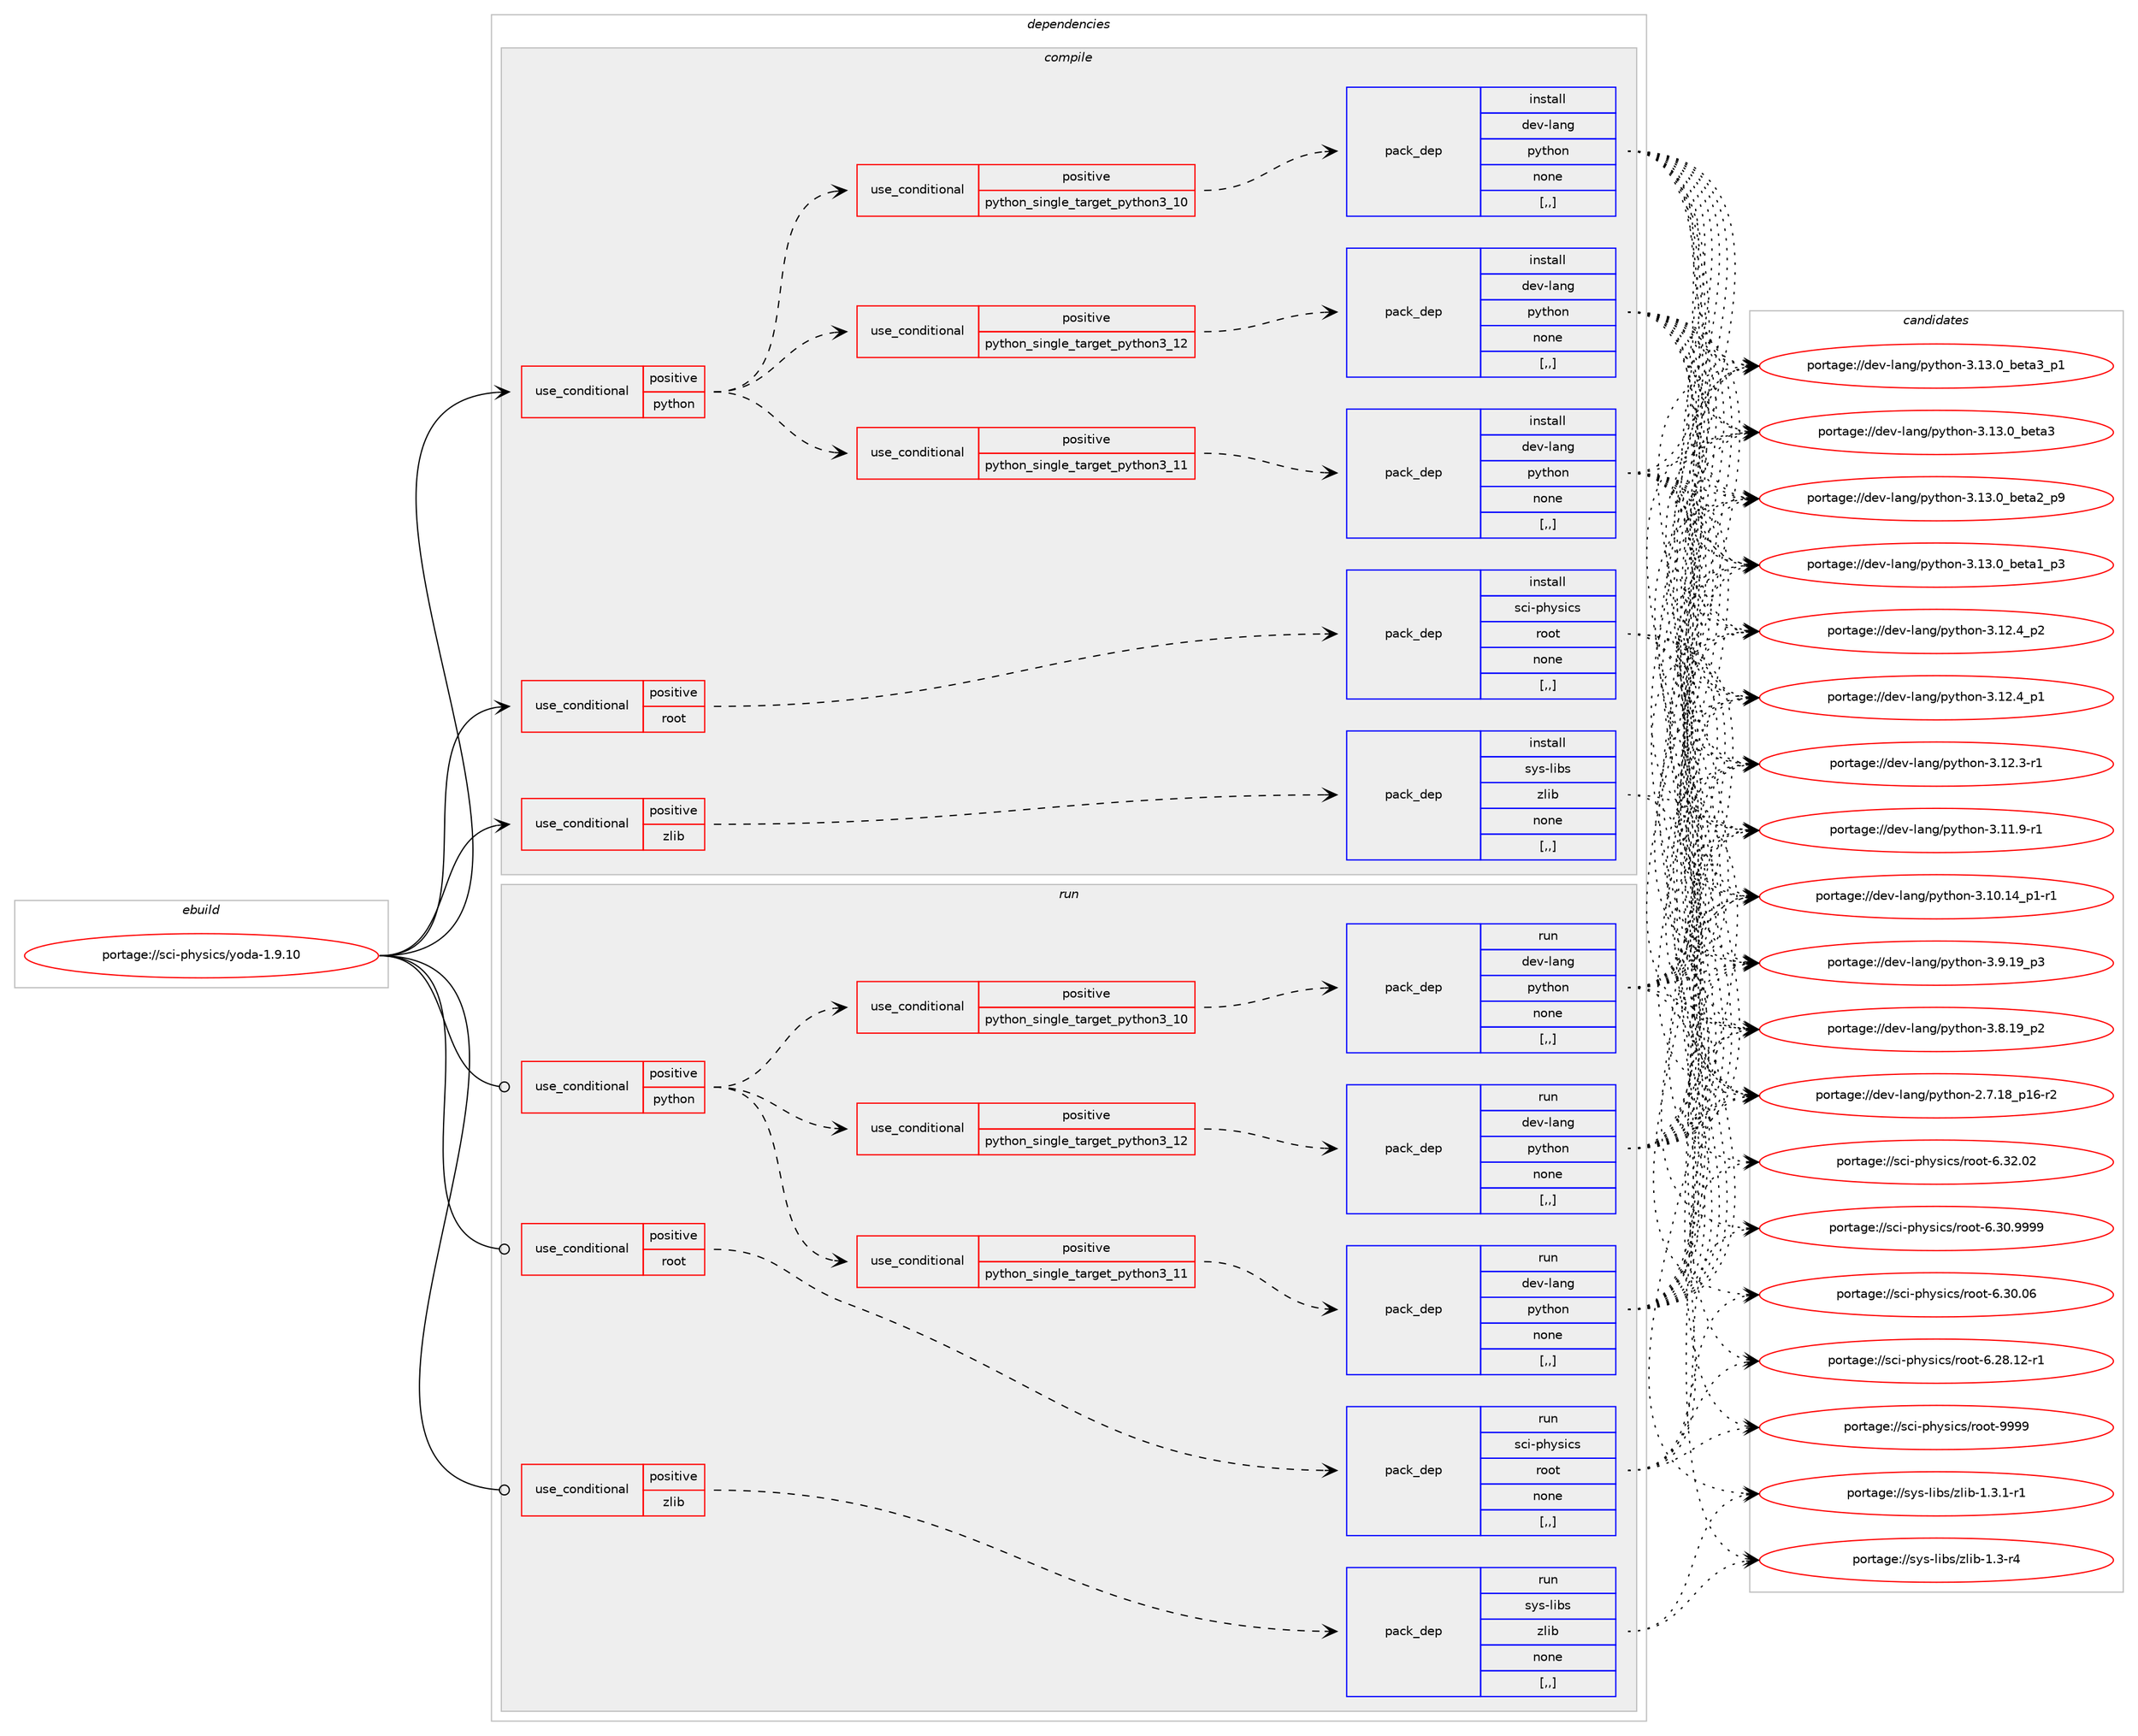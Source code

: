 digraph prolog {

# *************
# Graph options
# *************

newrank=true;
concentrate=true;
compound=true;
graph [rankdir=LR,fontname=Helvetica,fontsize=10,ranksep=1.5];#, ranksep=2.5, nodesep=0.2];
edge  [arrowhead=vee];
node  [fontname=Helvetica,fontsize=10];

# **********
# The ebuild
# **********

subgraph cluster_leftcol {
color=gray;
label=<<i>ebuild</i>>;
id [label="portage://sci-physics/yoda-1.9.10", color=red, width=4, href="../sci-physics/yoda-1.9.10.svg"];
}

# ****************
# The dependencies
# ****************

subgraph cluster_midcol {
color=gray;
label=<<i>dependencies</i>>;
subgraph cluster_compile {
fillcolor="#eeeeee";
style=filled;
label=<<i>compile</i>>;
subgraph cond109137 {
dependency410645 [label=<<TABLE BORDER="0" CELLBORDER="1" CELLSPACING="0" CELLPADDING="4"><TR><TD ROWSPAN="3" CELLPADDING="10">use_conditional</TD></TR><TR><TD>positive</TD></TR><TR><TD>python</TD></TR></TABLE>>, shape=none, color=red];
subgraph cond109138 {
dependency410646 [label=<<TABLE BORDER="0" CELLBORDER="1" CELLSPACING="0" CELLPADDING="4"><TR><TD ROWSPAN="3" CELLPADDING="10">use_conditional</TD></TR><TR><TD>positive</TD></TR><TR><TD>python_single_target_python3_10</TD></TR></TABLE>>, shape=none, color=red];
subgraph pack298579 {
dependency410647 [label=<<TABLE BORDER="0" CELLBORDER="1" CELLSPACING="0" CELLPADDING="4" WIDTH="220"><TR><TD ROWSPAN="6" CELLPADDING="30">pack_dep</TD></TR><TR><TD WIDTH="110">install</TD></TR><TR><TD>dev-lang</TD></TR><TR><TD>python</TD></TR><TR><TD>none</TD></TR><TR><TD>[,,]</TD></TR></TABLE>>, shape=none, color=blue];
}
dependency410646:e -> dependency410647:w [weight=20,style="dashed",arrowhead="vee"];
}
dependency410645:e -> dependency410646:w [weight=20,style="dashed",arrowhead="vee"];
subgraph cond109139 {
dependency410648 [label=<<TABLE BORDER="0" CELLBORDER="1" CELLSPACING="0" CELLPADDING="4"><TR><TD ROWSPAN="3" CELLPADDING="10">use_conditional</TD></TR><TR><TD>positive</TD></TR><TR><TD>python_single_target_python3_11</TD></TR></TABLE>>, shape=none, color=red];
subgraph pack298580 {
dependency410649 [label=<<TABLE BORDER="0" CELLBORDER="1" CELLSPACING="0" CELLPADDING="4" WIDTH="220"><TR><TD ROWSPAN="6" CELLPADDING="30">pack_dep</TD></TR><TR><TD WIDTH="110">install</TD></TR><TR><TD>dev-lang</TD></TR><TR><TD>python</TD></TR><TR><TD>none</TD></TR><TR><TD>[,,]</TD></TR></TABLE>>, shape=none, color=blue];
}
dependency410648:e -> dependency410649:w [weight=20,style="dashed",arrowhead="vee"];
}
dependency410645:e -> dependency410648:w [weight=20,style="dashed",arrowhead="vee"];
subgraph cond109140 {
dependency410650 [label=<<TABLE BORDER="0" CELLBORDER="1" CELLSPACING="0" CELLPADDING="4"><TR><TD ROWSPAN="3" CELLPADDING="10">use_conditional</TD></TR><TR><TD>positive</TD></TR><TR><TD>python_single_target_python3_12</TD></TR></TABLE>>, shape=none, color=red];
subgraph pack298581 {
dependency410651 [label=<<TABLE BORDER="0" CELLBORDER="1" CELLSPACING="0" CELLPADDING="4" WIDTH="220"><TR><TD ROWSPAN="6" CELLPADDING="30">pack_dep</TD></TR><TR><TD WIDTH="110">install</TD></TR><TR><TD>dev-lang</TD></TR><TR><TD>python</TD></TR><TR><TD>none</TD></TR><TR><TD>[,,]</TD></TR></TABLE>>, shape=none, color=blue];
}
dependency410650:e -> dependency410651:w [weight=20,style="dashed",arrowhead="vee"];
}
dependency410645:e -> dependency410650:w [weight=20,style="dashed",arrowhead="vee"];
}
id:e -> dependency410645:w [weight=20,style="solid",arrowhead="vee"];
subgraph cond109141 {
dependency410652 [label=<<TABLE BORDER="0" CELLBORDER="1" CELLSPACING="0" CELLPADDING="4"><TR><TD ROWSPAN="3" CELLPADDING="10">use_conditional</TD></TR><TR><TD>positive</TD></TR><TR><TD>root</TD></TR></TABLE>>, shape=none, color=red];
subgraph pack298582 {
dependency410653 [label=<<TABLE BORDER="0" CELLBORDER="1" CELLSPACING="0" CELLPADDING="4" WIDTH="220"><TR><TD ROWSPAN="6" CELLPADDING="30">pack_dep</TD></TR><TR><TD WIDTH="110">install</TD></TR><TR><TD>sci-physics</TD></TR><TR><TD>root</TD></TR><TR><TD>none</TD></TR><TR><TD>[,,]</TD></TR></TABLE>>, shape=none, color=blue];
}
dependency410652:e -> dependency410653:w [weight=20,style="dashed",arrowhead="vee"];
}
id:e -> dependency410652:w [weight=20,style="solid",arrowhead="vee"];
subgraph cond109142 {
dependency410654 [label=<<TABLE BORDER="0" CELLBORDER="1" CELLSPACING="0" CELLPADDING="4"><TR><TD ROWSPAN="3" CELLPADDING="10">use_conditional</TD></TR><TR><TD>positive</TD></TR><TR><TD>zlib</TD></TR></TABLE>>, shape=none, color=red];
subgraph pack298583 {
dependency410655 [label=<<TABLE BORDER="0" CELLBORDER="1" CELLSPACING="0" CELLPADDING="4" WIDTH="220"><TR><TD ROWSPAN="6" CELLPADDING="30">pack_dep</TD></TR><TR><TD WIDTH="110">install</TD></TR><TR><TD>sys-libs</TD></TR><TR><TD>zlib</TD></TR><TR><TD>none</TD></TR><TR><TD>[,,]</TD></TR></TABLE>>, shape=none, color=blue];
}
dependency410654:e -> dependency410655:w [weight=20,style="dashed",arrowhead="vee"];
}
id:e -> dependency410654:w [weight=20,style="solid",arrowhead="vee"];
}
subgraph cluster_compileandrun {
fillcolor="#eeeeee";
style=filled;
label=<<i>compile and run</i>>;
}
subgraph cluster_run {
fillcolor="#eeeeee";
style=filled;
label=<<i>run</i>>;
subgraph cond109143 {
dependency410656 [label=<<TABLE BORDER="0" CELLBORDER="1" CELLSPACING="0" CELLPADDING="4"><TR><TD ROWSPAN="3" CELLPADDING="10">use_conditional</TD></TR><TR><TD>positive</TD></TR><TR><TD>python</TD></TR></TABLE>>, shape=none, color=red];
subgraph cond109144 {
dependency410657 [label=<<TABLE BORDER="0" CELLBORDER="1" CELLSPACING="0" CELLPADDING="4"><TR><TD ROWSPAN="3" CELLPADDING="10">use_conditional</TD></TR><TR><TD>positive</TD></TR><TR><TD>python_single_target_python3_10</TD></TR></TABLE>>, shape=none, color=red];
subgraph pack298584 {
dependency410658 [label=<<TABLE BORDER="0" CELLBORDER="1" CELLSPACING="0" CELLPADDING="4" WIDTH="220"><TR><TD ROWSPAN="6" CELLPADDING="30">pack_dep</TD></TR><TR><TD WIDTH="110">run</TD></TR><TR><TD>dev-lang</TD></TR><TR><TD>python</TD></TR><TR><TD>none</TD></TR><TR><TD>[,,]</TD></TR></TABLE>>, shape=none, color=blue];
}
dependency410657:e -> dependency410658:w [weight=20,style="dashed",arrowhead="vee"];
}
dependency410656:e -> dependency410657:w [weight=20,style="dashed",arrowhead="vee"];
subgraph cond109145 {
dependency410659 [label=<<TABLE BORDER="0" CELLBORDER="1" CELLSPACING="0" CELLPADDING="4"><TR><TD ROWSPAN="3" CELLPADDING="10">use_conditional</TD></TR><TR><TD>positive</TD></TR><TR><TD>python_single_target_python3_11</TD></TR></TABLE>>, shape=none, color=red];
subgraph pack298585 {
dependency410660 [label=<<TABLE BORDER="0" CELLBORDER="1" CELLSPACING="0" CELLPADDING="4" WIDTH="220"><TR><TD ROWSPAN="6" CELLPADDING="30">pack_dep</TD></TR><TR><TD WIDTH="110">run</TD></TR><TR><TD>dev-lang</TD></TR><TR><TD>python</TD></TR><TR><TD>none</TD></TR><TR><TD>[,,]</TD></TR></TABLE>>, shape=none, color=blue];
}
dependency410659:e -> dependency410660:w [weight=20,style="dashed",arrowhead="vee"];
}
dependency410656:e -> dependency410659:w [weight=20,style="dashed",arrowhead="vee"];
subgraph cond109146 {
dependency410661 [label=<<TABLE BORDER="0" CELLBORDER="1" CELLSPACING="0" CELLPADDING="4"><TR><TD ROWSPAN="3" CELLPADDING="10">use_conditional</TD></TR><TR><TD>positive</TD></TR><TR><TD>python_single_target_python3_12</TD></TR></TABLE>>, shape=none, color=red];
subgraph pack298586 {
dependency410662 [label=<<TABLE BORDER="0" CELLBORDER="1" CELLSPACING="0" CELLPADDING="4" WIDTH="220"><TR><TD ROWSPAN="6" CELLPADDING="30">pack_dep</TD></TR><TR><TD WIDTH="110">run</TD></TR><TR><TD>dev-lang</TD></TR><TR><TD>python</TD></TR><TR><TD>none</TD></TR><TR><TD>[,,]</TD></TR></TABLE>>, shape=none, color=blue];
}
dependency410661:e -> dependency410662:w [weight=20,style="dashed",arrowhead="vee"];
}
dependency410656:e -> dependency410661:w [weight=20,style="dashed",arrowhead="vee"];
}
id:e -> dependency410656:w [weight=20,style="solid",arrowhead="odot"];
subgraph cond109147 {
dependency410663 [label=<<TABLE BORDER="0" CELLBORDER="1" CELLSPACING="0" CELLPADDING="4"><TR><TD ROWSPAN="3" CELLPADDING="10">use_conditional</TD></TR><TR><TD>positive</TD></TR><TR><TD>root</TD></TR></TABLE>>, shape=none, color=red];
subgraph pack298587 {
dependency410664 [label=<<TABLE BORDER="0" CELLBORDER="1" CELLSPACING="0" CELLPADDING="4" WIDTH="220"><TR><TD ROWSPAN="6" CELLPADDING="30">pack_dep</TD></TR><TR><TD WIDTH="110">run</TD></TR><TR><TD>sci-physics</TD></TR><TR><TD>root</TD></TR><TR><TD>none</TD></TR><TR><TD>[,,]</TD></TR></TABLE>>, shape=none, color=blue];
}
dependency410663:e -> dependency410664:w [weight=20,style="dashed",arrowhead="vee"];
}
id:e -> dependency410663:w [weight=20,style="solid",arrowhead="odot"];
subgraph cond109148 {
dependency410665 [label=<<TABLE BORDER="0" CELLBORDER="1" CELLSPACING="0" CELLPADDING="4"><TR><TD ROWSPAN="3" CELLPADDING="10">use_conditional</TD></TR><TR><TD>positive</TD></TR><TR><TD>zlib</TD></TR></TABLE>>, shape=none, color=red];
subgraph pack298588 {
dependency410666 [label=<<TABLE BORDER="0" CELLBORDER="1" CELLSPACING="0" CELLPADDING="4" WIDTH="220"><TR><TD ROWSPAN="6" CELLPADDING="30">pack_dep</TD></TR><TR><TD WIDTH="110">run</TD></TR><TR><TD>sys-libs</TD></TR><TR><TD>zlib</TD></TR><TR><TD>none</TD></TR><TR><TD>[,,]</TD></TR></TABLE>>, shape=none, color=blue];
}
dependency410665:e -> dependency410666:w [weight=20,style="dashed",arrowhead="vee"];
}
id:e -> dependency410665:w [weight=20,style="solid",arrowhead="odot"];
}
}

# **************
# The candidates
# **************

subgraph cluster_choices {
rank=same;
color=gray;
label=<<i>candidates</i>>;

subgraph choice298579 {
color=black;
nodesep=1;
choice10010111845108971101034711212111610411111045514649514648959810111697519511249 [label="portage://dev-lang/python-3.13.0_beta3_p1", color=red, width=4,href="../dev-lang/python-3.13.0_beta3_p1.svg"];
choice1001011184510897110103471121211161041111104551464951464895981011169751 [label="portage://dev-lang/python-3.13.0_beta3", color=red, width=4,href="../dev-lang/python-3.13.0_beta3.svg"];
choice10010111845108971101034711212111610411111045514649514648959810111697509511257 [label="portage://dev-lang/python-3.13.0_beta2_p9", color=red, width=4,href="../dev-lang/python-3.13.0_beta2_p9.svg"];
choice10010111845108971101034711212111610411111045514649514648959810111697499511251 [label="portage://dev-lang/python-3.13.0_beta1_p3", color=red, width=4,href="../dev-lang/python-3.13.0_beta1_p3.svg"];
choice100101118451089711010347112121116104111110455146495046529511250 [label="portage://dev-lang/python-3.12.4_p2", color=red, width=4,href="../dev-lang/python-3.12.4_p2.svg"];
choice100101118451089711010347112121116104111110455146495046529511249 [label="portage://dev-lang/python-3.12.4_p1", color=red, width=4,href="../dev-lang/python-3.12.4_p1.svg"];
choice100101118451089711010347112121116104111110455146495046514511449 [label="portage://dev-lang/python-3.12.3-r1", color=red, width=4,href="../dev-lang/python-3.12.3-r1.svg"];
choice100101118451089711010347112121116104111110455146494946574511449 [label="portage://dev-lang/python-3.11.9-r1", color=red, width=4,href="../dev-lang/python-3.11.9-r1.svg"];
choice100101118451089711010347112121116104111110455146494846495295112494511449 [label="portage://dev-lang/python-3.10.14_p1-r1", color=red, width=4,href="../dev-lang/python-3.10.14_p1-r1.svg"];
choice100101118451089711010347112121116104111110455146574649579511251 [label="portage://dev-lang/python-3.9.19_p3", color=red, width=4,href="../dev-lang/python-3.9.19_p3.svg"];
choice100101118451089711010347112121116104111110455146564649579511250 [label="portage://dev-lang/python-3.8.19_p2", color=red, width=4,href="../dev-lang/python-3.8.19_p2.svg"];
choice100101118451089711010347112121116104111110455046554649569511249544511450 [label="portage://dev-lang/python-2.7.18_p16-r2", color=red, width=4,href="../dev-lang/python-2.7.18_p16-r2.svg"];
dependency410647:e -> choice10010111845108971101034711212111610411111045514649514648959810111697519511249:w [style=dotted,weight="100"];
dependency410647:e -> choice1001011184510897110103471121211161041111104551464951464895981011169751:w [style=dotted,weight="100"];
dependency410647:e -> choice10010111845108971101034711212111610411111045514649514648959810111697509511257:w [style=dotted,weight="100"];
dependency410647:e -> choice10010111845108971101034711212111610411111045514649514648959810111697499511251:w [style=dotted,weight="100"];
dependency410647:e -> choice100101118451089711010347112121116104111110455146495046529511250:w [style=dotted,weight="100"];
dependency410647:e -> choice100101118451089711010347112121116104111110455146495046529511249:w [style=dotted,weight="100"];
dependency410647:e -> choice100101118451089711010347112121116104111110455146495046514511449:w [style=dotted,weight="100"];
dependency410647:e -> choice100101118451089711010347112121116104111110455146494946574511449:w [style=dotted,weight="100"];
dependency410647:e -> choice100101118451089711010347112121116104111110455146494846495295112494511449:w [style=dotted,weight="100"];
dependency410647:e -> choice100101118451089711010347112121116104111110455146574649579511251:w [style=dotted,weight="100"];
dependency410647:e -> choice100101118451089711010347112121116104111110455146564649579511250:w [style=dotted,weight="100"];
dependency410647:e -> choice100101118451089711010347112121116104111110455046554649569511249544511450:w [style=dotted,weight="100"];
}
subgraph choice298580 {
color=black;
nodesep=1;
choice10010111845108971101034711212111610411111045514649514648959810111697519511249 [label="portage://dev-lang/python-3.13.0_beta3_p1", color=red, width=4,href="../dev-lang/python-3.13.0_beta3_p1.svg"];
choice1001011184510897110103471121211161041111104551464951464895981011169751 [label="portage://dev-lang/python-3.13.0_beta3", color=red, width=4,href="../dev-lang/python-3.13.0_beta3.svg"];
choice10010111845108971101034711212111610411111045514649514648959810111697509511257 [label="portage://dev-lang/python-3.13.0_beta2_p9", color=red, width=4,href="../dev-lang/python-3.13.0_beta2_p9.svg"];
choice10010111845108971101034711212111610411111045514649514648959810111697499511251 [label="portage://dev-lang/python-3.13.0_beta1_p3", color=red, width=4,href="../dev-lang/python-3.13.0_beta1_p3.svg"];
choice100101118451089711010347112121116104111110455146495046529511250 [label="portage://dev-lang/python-3.12.4_p2", color=red, width=4,href="../dev-lang/python-3.12.4_p2.svg"];
choice100101118451089711010347112121116104111110455146495046529511249 [label="portage://dev-lang/python-3.12.4_p1", color=red, width=4,href="../dev-lang/python-3.12.4_p1.svg"];
choice100101118451089711010347112121116104111110455146495046514511449 [label="portage://dev-lang/python-3.12.3-r1", color=red, width=4,href="../dev-lang/python-3.12.3-r1.svg"];
choice100101118451089711010347112121116104111110455146494946574511449 [label="portage://dev-lang/python-3.11.9-r1", color=red, width=4,href="../dev-lang/python-3.11.9-r1.svg"];
choice100101118451089711010347112121116104111110455146494846495295112494511449 [label="portage://dev-lang/python-3.10.14_p1-r1", color=red, width=4,href="../dev-lang/python-3.10.14_p1-r1.svg"];
choice100101118451089711010347112121116104111110455146574649579511251 [label="portage://dev-lang/python-3.9.19_p3", color=red, width=4,href="../dev-lang/python-3.9.19_p3.svg"];
choice100101118451089711010347112121116104111110455146564649579511250 [label="portage://dev-lang/python-3.8.19_p2", color=red, width=4,href="../dev-lang/python-3.8.19_p2.svg"];
choice100101118451089711010347112121116104111110455046554649569511249544511450 [label="portage://dev-lang/python-2.7.18_p16-r2", color=red, width=4,href="../dev-lang/python-2.7.18_p16-r2.svg"];
dependency410649:e -> choice10010111845108971101034711212111610411111045514649514648959810111697519511249:w [style=dotted,weight="100"];
dependency410649:e -> choice1001011184510897110103471121211161041111104551464951464895981011169751:w [style=dotted,weight="100"];
dependency410649:e -> choice10010111845108971101034711212111610411111045514649514648959810111697509511257:w [style=dotted,weight="100"];
dependency410649:e -> choice10010111845108971101034711212111610411111045514649514648959810111697499511251:w [style=dotted,weight="100"];
dependency410649:e -> choice100101118451089711010347112121116104111110455146495046529511250:w [style=dotted,weight="100"];
dependency410649:e -> choice100101118451089711010347112121116104111110455146495046529511249:w [style=dotted,weight="100"];
dependency410649:e -> choice100101118451089711010347112121116104111110455146495046514511449:w [style=dotted,weight="100"];
dependency410649:e -> choice100101118451089711010347112121116104111110455146494946574511449:w [style=dotted,weight="100"];
dependency410649:e -> choice100101118451089711010347112121116104111110455146494846495295112494511449:w [style=dotted,weight="100"];
dependency410649:e -> choice100101118451089711010347112121116104111110455146574649579511251:w [style=dotted,weight="100"];
dependency410649:e -> choice100101118451089711010347112121116104111110455146564649579511250:w [style=dotted,weight="100"];
dependency410649:e -> choice100101118451089711010347112121116104111110455046554649569511249544511450:w [style=dotted,weight="100"];
}
subgraph choice298581 {
color=black;
nodesep=1;
choice10010111845108971101034711212111610411111045514649514648959810111697519511249 [label="portage://dev-lang/python-3.13.0_beta3_p1", color=red, width=4,href="../dev-lang/python-3.13.0_beta3_p1.svg"];
choice1001011184510897110103471121211161041111104551464951464895981011169751 [label="portage://dev-lang/python-3.13.0_beta3", color=red, width=4,href="../dev-lang/python-3.13.0_beta3.svg"];
choice10010111845108971101034711212111610411111045514649514648959810111697509511257 [label="portage://dev-lang/python-3.13.0_beta2_p9", color=red, width=4,href="../dev-lang/python-3.13.0_beta2_p9.svg"];
choice10010111845108971101034711212111610411111045514649514648959810111697499511251 [label="portage://dev-lang/python-3.13.0_beta1_p3", color=red, width=4,href="../dev-lang/python-3.13.0_beta1_p3.svg"];
choice100101118451089711010347112121116104111110455146495046529511250 [label="portage://dev-lang/python-3.12.4_p2", color=red, width=4,href="../dev-lang/python-3.12.4_p2.svg"];
choice100101118451089711010347112121116104111110455146495046529511249 [label="portage://dev-lang/python-3.12.4_p1", color=red, width=4,href="../dev-lang/python-3.12.4_p1.svg"];
choice100101118451089711010347112121116104111110455146495046514511449 [label="portage://dev-lang/python-3.12.3-r1", color=red, width=4,href="../dev-lang/python-3.12.3-r1.svg"];
choice100101118451089711010347112121116104111110455146494946574511449 [label="portage://dev-lang/python-3.11.9-r1", color=red, width=4,href="../dev-lang/python-3.11.9-r1.svg"];
choice100101118451089711010347112121116104111110455146494846495295112494511449 [label="portage://dev-lang/python-3.10.14_p1-r1", color=red, width=4,href="../dev-lang/python-3.10.14_p1-r1.svg"];
choice100101118451089711010347112121116104111110455146574649579511251 [label="portage://dev-lang/python-3.9.19_p3", color=red, width=4,href="../dev-lang/python-3.9.19_p3.svg"];
choice100101118451089711010347112121116104111110455146564649579511250 [label="portage://dev-lang/python-3.8.19_p2", color=red, width=4,href="../dev-lang/python-3.8.19_p2.svg"];
choice100101118451089711010347112121116104111110455046554649569511249544511450 [label="portage://dev-lang/python-2.7.18_p16-r2", color=red, width=4,href="../dev-lang/python-2.7.18_p16-r2.svg"];
dependency410651:e -> choice10010111845108971101034711212111610411111045514649514648959810111697519511249:w [style=dotted,weight="100"];
dependency410651:e -> choice1001011184510897110103471121211161041111104551464951464895981011169751:w [style=dotted,weight="100"];
dependency410651:e -> choice10010111845108971101034711212111610411111045514649514648959810111697509511257:w [style=dotted,weight="100"];
dependency410651:e -> choice10010111845108971101034711212111610411111045514649514648959810111697499511251:w [style=dotted,weight="100"];
dependency410651:e -> choice100101118451089711010347112121116104111110455146495046529511250:w [style=dotted,weight="100"];
dependency410651:e -> choice100101118451089711010347112121116104111110455146495046529511249:w [style=dotted,weight="100"];
dependency410651:e -> choice100101118451089711010347112121116104111110455146495046514511449:w [style=dotted,weight="100"];
dependency410651:e -> choice100101118451089711010347112121116104111110455146494946574511449:w [style=dotted,weight="100"];
dependency410651:e -> choice100101118451089711010347112121116104111110455146494846495295112494511449:w [style=dotted,weight="100"];
dependency410651:e -> choice100101118451089711010347112121116104111110455146574649579511251:w [style=dotted,weight="100"];
dependency410651:e -> choice100101118451089711010347112121116104111110455146564649579511250:w [style=dotted,weight="100"];
dependency410651:e -> choice100101118451089711010347112121116104111110455046554649569511249544511450:w [style=dotted,weight="100"];
}
subgraph choice298582 {
color=black;
nodesep=1;
choice115991054511210412111510599115471141111111164557575757 [label="portage://sci-physics/root-9999", color=red, width=4,href="../sci-physics/root-9999.svg"];
choice115991054511210412111510599115471141111111164554465150464850 [label="portage://sci-physics/root-6.32.02", color=red, width=4,href="../sci-physics/root-6.32.02.svg"];
choice1159910545112104121115105991154711411111111645544651484657575757 [label="portage://sci-physics/root-6.30.9999", color=red, width=4,href="../sci-physics/root-6.30.9999.svg"];
choice115991054511210412111510599115471141111111164554465148464854 [label="portage://sci-physics/root-6.30.06", color=red, width=4,href="../sci-physics/root-6.30.06.svg"];
choice1159910545112104121115105991154711411111111645544650564649504511449 [label="portage://sci-physics/root-6.28.12-r1", color=red, width=4,href="../sci-physics/root-6.28.12-r1.svg"];
dependency410653:e -> choice115991054511210412111510599115471141111111164557575757:w [style=dotted,weight="100"];
dependency410653:e -> choice115991054511210412111510599115471141111111164554465150464850:w [style=dotted,weight="100"];
dependency410653:e -> choice1159910545112104121115105991154711411111111645544651484657575757:w [style=dotted,weight="100"];
dependency410653:e -> choice115991054511210412111510599115471141111111164554465148464854:w [style=dotted,weight="100"];
dependency410653:e -> choice1159910545112104121115105991154711411111111645544650564649504511449:w [style=dotted,weight="100"];
}
subgraph choice298583 {
color=black;
nodesep=1;
choice115121115451081059811547122108105984549465146494511449 [label="portage://sys-libs/zlib-1.3.1-r1", color=red, width=4,href="../sys-libs/zlib-1.3.1-r1.svg"];
choice11512111545108105981154712210810598454946514511452 [label="portage://sys-libs/zlib-1.3-r4", color=red, width=4,href="../sys-libs/zlib-1.3-r4.svg"];
dependency410655:e -> choice115121115451081059811547122108105984549465146494511449:w [style=dotted,weight="100"];
dependency410655:e -> choice11512111545108105981154712210810598454946514511452:w [style=dotted,weight="100"];
}
subgraph choice298584 {
color=black;
nodesep=1;
choice10010111845108971101034711212111610411111045514649514648959810111697519511249 [label="portage://dev-lang/python-3.13.0_beta3_p1", color=red, width=4,href="../dev-lang/python-3.13.0_beta3_p1.svg"];
choice1001011184510897110103471121211161041111104551464951464895981011169751 [label="portage://dev-lang/python-3.13.0_beta3", color=red, width=4,href="../dev-lang/python-3.13.0_beta3.svg"];
choice10010111845108971101034711212111610411111045514649514648959810111697509511257 [label="portage://dev-lang/python-3.13.0_beta2_p9", color=red, width=4,href="../dev-lang/python-3.13.0_beta2_p9.svg"];
choice10010111845108971101034711212111610411111045514649514648959810111697499511251 [label="portage://dev-lang/python-3.13.0_beta1_p3", color=red, width=4,href="../dev-lang/python-3.13.0_beta1_p3.svg"];
choice100101118451089711010347112121116104111110455146495046529511250 [label="portage://dev-lang/python-3.12.4_p2", color=red, width=4,href="../dev-lang/python-3.12.4_p2.svg"];
choice100101118451089711010347112121116104111110455146495046529511249 [label="portage://dev-lang/python-3.12.4_p1", color=red, width=4,href="../dev-lang/python-3.12.4_p1.svg"];
choice100101118451089711010347112121116104111110455146495046514511449 [label="portage://dev-lang/python-3.12.3-r1", color=red, width=4,href="../dev-lang/python-3.12.3-r1.svg"];
choice100101118451089711010347112121116104111110455146494946574511449 [label="portage://dev-lang/python-3.11.9-r1", color=red, width=4,href="../dev-lang/python-3.11.9-r1.svg"];
choice100101118451089711010347112121116104111110455146494846495295112494511449 [label="portage://dev-lang/python-3.10.14_p1-r1", color=red, width=4,href="../dev-lang/python-3.10.14_p1-r1.svg"];
choice100101118451089711010347112121116104111110455146574649579511251 [label="portage://dev-lang/python-3.9.19_p3", color=red, width=4,href="../dev-lang/python-3.9.19_p3.svg"];
choice100101118451089711010347112121116104111110455146564649579511250 [label="portage://dev-lang/python-3.8.19_p2", color=red, width=4,href="../dev-lang/python-3.8.19_p2.svg"];
choice100101118451089711010347112121116104111110455046554649569511249544511450 [label="portage://dev-lang/python-2.7.18_p16-r2", color=red, width=4,href="../dev-lang/python-2.7.18_p16-r2.svg"];
dependency410658:e -> choice10010111845108971101034711212111610411111045514649514648959810111697519511249:w [style=dotted,weight="100"];
dependency410658:e -> choice1001011184510897110103471121211161041111104551464951464895981011169751:w [style=dotted,weight="100"];
dependency410658:e -> choice10010111845108971101034711212111610411111045514649514648959810111697509511257:w [style=dotted,weight="100"];
dependency410658:e -> choice10010111845108971101034711212111610411111045514649514648959810111697499511251:w [style=dotted,weight="100"];
dependency410658:e -> choice100101118451089711010347112121116104111110455146495046529511250:w [style=dotted,weight="100"];
dependency410658:e -> choice100101118451089711010347112121116104111110455146495046529511249:w [style=dotted,weight="100"];
dependency410658:e -> choice100101118451089711010347112121116104111110455146495046514511449:w [style=dotted,weight="100"];
dependency410658:e -> choice100101118451089711010347112121116104111110455146494946574511449:w [style=dotted,weight="100"];
dependency410658:e -> choice100101118451089711010347112121116104111110455146494846495295112494511449:w [style=dotted,weight="100"];
dependency410658:e -> choice100101118451089711010347112121116104111110455146574649579511251:w [style=dotted,weight="100"];
dependency410658:e -> choice100101118451089711010347112121116104111110455146564649579511250:w [style=dotted,weight="100"];
dependency410658:e -> choice100101118451089711010347112121116104111110455046554649569511249544511450:w [style=dotted,weight="100"];
}
subgraph choice298585 {
color=black;
nodesep=1;
choice10010111845108971101034711212111610411111045514649514648959810111697519511249 [label="portage://dev-lang/python-3.13.0_beta3_p1", color=red, width=4,href="../dev-lang/python-3.13.0_beta3_p1.svg"];
choice1001011184510897110103471121211161041111104551464951464895981011169751 [label="portage://dev-lang/python-3.13.0_beta3", color=red, width=4,href="../dev-lang/python-3.13.0_beta3.svg"];
choice10010111845108971101034711212111610411111045514649514648959810111697509511257 [label="portage://dev-lang/python-3.13.0_beta2_p9", color=red, width=4,href="../dev-lang/python-3.13.0_beta2_p9.svg"];
choice10010111845108971101034711212111610411111045514649514648959810111697499511251 [label="portage://dev-lang/python-3.13.0_beta1_p3", color=red, width=4,href="../dev-lang/python-3.13.0_beta1_p3.svg"];
choice100101118451089711010347112121116104111110455146495046529511250 [label="portage://dev-lang/python-3.12.4_p2", color=red, width=4,href="../dev-lang/python-3.12.4_p2.svg"];
choice100101118451089711010347112121116104111110455146495046529511249 [label="portage://dev-lang/python-3.12.4_p1", color=red, width=4,href="../dev-lang/python-3.12.4_p1.svg"];
choice100101118451089711010347112121116104111110455146495046514511449 [label="portage://dev-lang/python-3.12.3-r1", color=red, width=4,href="../dev-lang/python-3.12.3-r1.svg"];
choice100101118451089711010347112121116104111110455146494946574511449 [label="portage://dev-lang/python-3.11.9-r1", color=red, width=4,href="../dev-lang/python-3.11.9-r1.svg"];
choice100101118451089711010347112121116104111110455146494846495295112494511449 [label="portage://dev-lang/python-3.10.14_p1-r1", color=red, width=4,href="../dev-lang/python-3.10.14_p1-r1.svg"];
choice100101118451089711010347112121116104111110455146574649579511251 [label="portage://dev-lang/python-3.9.19_p3", color=red, width=4,href="../dev-lang/python-3.9.19_p3.svg"];
choice100101118451089711010347112121116104111110455146564649579511250 [label="portage://dev-lang/python-3.8.19_p2", color=red, width=4,href="../dev-lang/python-3.8.19_p2.svg"];
choice100101118451089711010347112121116104111110455046554649569511249544511450 [label="portage://dev-lang/python-2.7.18_p16-r2", color=red, width=4,href="../dev-lang/python-2.7.18_p16-r2.svg"];
dependency410660:e -> choice10010111845108971101034711212111610411111045514649514648959810111697519511249:w [style=dotted,weight="100"];
dependency410660:e -> choice1001011184510897110103471121211161041111104551464951464895981011169751:w [style=dotted,weight="100"];
dependency410660:e -> choice10010111845108971101034711212111610411111045514649514648959810111697509511257:w [style=dotted,weight="100"];
dependency410660:e -> choice10010111845108971101034711212111610411111045514649514648959810111697499511251:w [style=dotted,weight="100"];
dependency410660:e -> choice100101118451089711010347112121116104111110455146495046529511250:w [style=dotted,weight="100"];
dependency410660:e -> choice100101118451089711010347112121116104111110455146495046529511249:w [style=dotted,weight="100"];
dependency410660:e -> choice100101118451089711010347112121116104111110455146495046514511449:w [style=dotted,weight="100"];
dependency410660:e -> choice100101118451089711010347112121116104111110455146494946574511449:w [style=dotted,weight="100"];
dependency410660:e -> choice100101118451089711010347112121116104111110455146494846495295112494511449:w [style=dotted,weight="100"];
dependency410660:e -> choice100101118451089711010347112121116104111110455146574649579511251:w [style=dotted,weight="100"];
dependency410660:e -> choice100101118451089711010347112121116104111110455146564649579511250:w [style=dotted,weight="100"];
dependency410660:e -> choice100101118451089711010347112121116104111110455046554649569511249544511450:w [style=dotted,weight="100"];
}
subgraph choice298586 {
color=black;
nodesep=1;
choice10010111845108971101034711212111610411111045514649514648959810111697519511249 [label="portage://dev-lang/python-3.13.0_beta3_p1", color=red, width=4,href="../dev-lang/python-3.13.0_beta3_p1.svg"];
choice1001011184510897110103471121211161041111104551464951464895981011169751 [label="portage://dev-lang/python-3.13.0_beta3", color=red, width=4,href="../dev-lang/python-3.13.0_beta3.svg"];
choice10010111845108971101034711212111610411111045514649514648959810111697509511257 [label="portage://dev-lang/python-3.13.0_beta2_p9", color=red, width=4,href="../dev-lang/python-3.13.0_beta2_p9.svg"];
choice10010111845108971101034711212111610411111045514649514648959810111697499511251 [label="portage://dev-lang/python-3.13.0_beta1_p3", color=red, width=4,href="../dev-lang/python-3.13.0_beta1_p3.svg"];
choice100101118451089711010347112121116104111110455146495046529511250 [label="portage://dev-lang/python-3.12.4_p2", color=red, width=4,href="../dev-lang/python-3.12.4_p2.svg"];
choice100101118451089711010347112121116104111110455146495046529511249 [label="portage://dev-lang/python-3.12.4_p1", color=red, width=4,href="../dev-lang/python-3.12.4_p1.svg"];
choice100101118451089711010347112121116104111110455146495046514511449 [label="portage://dev-lang/python-3.12.3-r1", color=red, width=4,href="../dev-lang/python-3.12.3-r1.svg"];
choice100101118451089711010347112121116104111110455146494946574511449 [label="portage://dev-lang/python-3.11.9-r1", color=red, width=4,href="../dev-lang/python-3.11.9-r1.svg"];
choice100101118451089711010347112121116104111110455146494846495295112494511449 [label="portage://dev-lang/python-3.10.14_p1-r1", color=red, width=4,href="../dev-lang/python-3.10.14_p1-r1.svg"];
choice100101118451089711010347112121116104111110455146574649579511251 [label="portage://dev-lang/python-3.9.19_p3", color=red, width=4,href="../dev-lang/python-3.9.19_p3.svg"];
choice100101118451089711010347112121116104111110455146564649579511250 [label="portage://dev-lang/python-3.8.19_p2", color=red, width=4,href="../dev-lang/python-3.8.19_p2.svg"];
choice100101118451089711010347112121116104111110455046554649569511249544511450 [label="portage://dev-lang/python-2.7.18_p16-r2", color=red, width=4,href="../dev-lang/python-2.7.18_p16-r2.svg"];
dependency410662:e -> choice10010111845108971101034711212111610411111045514649514648959810111697519511249:w [style=dotted,weight="100"];
dependency410662:e -> choice1001011184510897110103471121211161041111104551464951464895981011169751:w [style=dotted,weight="100"];
dependency410662:e -> choice10010111845108971101034711212111610411111045514649514648959810111697509511257:w [style=dotted,weight="100"];
dependency410662:e -> choice10010111845108971101034711212111610411111045514649514648959810111697499511251:w [style=dotted,weight="100"];
dependency410662:e -> choice100101118451089711010347112121116104111110455146495046529511250:w [style=dotted,weight="100"];
dependency410662:e -> choice100101118451089711010347112121116104111110455146495046529511249:w [style=dotted,weight="100"];
dependency410662:e -> choice100101118451089711010347112121116104111110455146495046514511449:w [style=dotted,weight="100"];
dependency410662:e -> choice100101118451089711010347112121116104111110455146494946574511449:w [style=dotted,weight="100"];
dependency410662:e -> choice100101118451089711010347112121116104111110455146494846495295112494511449:w [style=dotted,weight="100"];
dependency410662:e -> choice100101118451089711010347112121116104111110455146574649579511251:w [style=dotted,weight="100"];
dependency410662:e -> choice100101118451089711010347112121116104111110455146564649579511250:w [style=dotted,weight="100"];
dependency410662:e -> choice100101118451089711010347112121116104111110455046554649569511249544511450:w [style=dotted,weight="100"];
}
subgraph choice298587 {
color=black;
nodesep=1;
choice115991054511210412111510599115471141111111164557575757 [label="portage://sci-physics/root-9999", color=red, width=4,href="../sci-physics/root-9999.svg"];
choice115991054511210412111510599115471141111111164554465150464850 [label="portage://sci-physics/root-6.32.02", color=red, width=4,href="../sci-physics/root-6.32.02.svg"];
choice1159910545112104121115105991154711411111111645544651484657575757 [label="portage://sci-physics/root-6.30.9999", color=red, width=4,href="../sci-physics/root-6.30.9999.svg"];
choice115991054511210412111510599115471141111111164554465148464854 [label="portage://sci-physics/root-6.30.06", color=red, width=4,href="../sci-physics/root-6.30.06.svg"];
choice1159910545112104121115105991154711411111111645544650564649504511449 [label="portage://sci-physics/root-6.28.12-r1", color=red, width=4,href="../sci-physics/root-6.28.12-r1.svg"];
dependency410664:e -> choice115991054511210412111510599115471141111111164557575757:w [style=dotted,weight="100"];
dependency410664:e -> choice115991054511210412111510599115471141111111164554465150464850:w [style=dotted,weight="100"];
dependency410664:e -> choice1159910545112104121115105991154711411111111645544651484657575757:w [style=dotted,weight="100"];
dependency410664:e -> choice115991054511210412111510599115471141111111164554465148464854:w [style=dotted,weight="100"];
dependency410664:e -> choice1159910545112104121115105991154711411111111645544650564649504511449:w [style=dotted,weight="100"];
}
subgraph choice298588 {
color=black;
nodesep=1;
choice115121115451081059811547122108105984549465146494511449 [label="portage://sys-libs/zlib-1.3.1-r1", color=red, width=4,href="../sys-libs/zlib-1.3.1-r1.svg"];
choice11512111545108105981154712210810598454946514511452 [label="portage://sys-libs/zlib-1.3-r4", color=red, width=4,href="../sys-libs/zlib-1.3-r4.svg"];
dependency410666:e -> choice115121115451081059811547122108105984549465146494511449:w [style=dotted,weight="100"];
dependency410666:e -> choice11512111545108105981154712210810598454946514511452:w [style=dotted,weight="100"];
}
}

}

